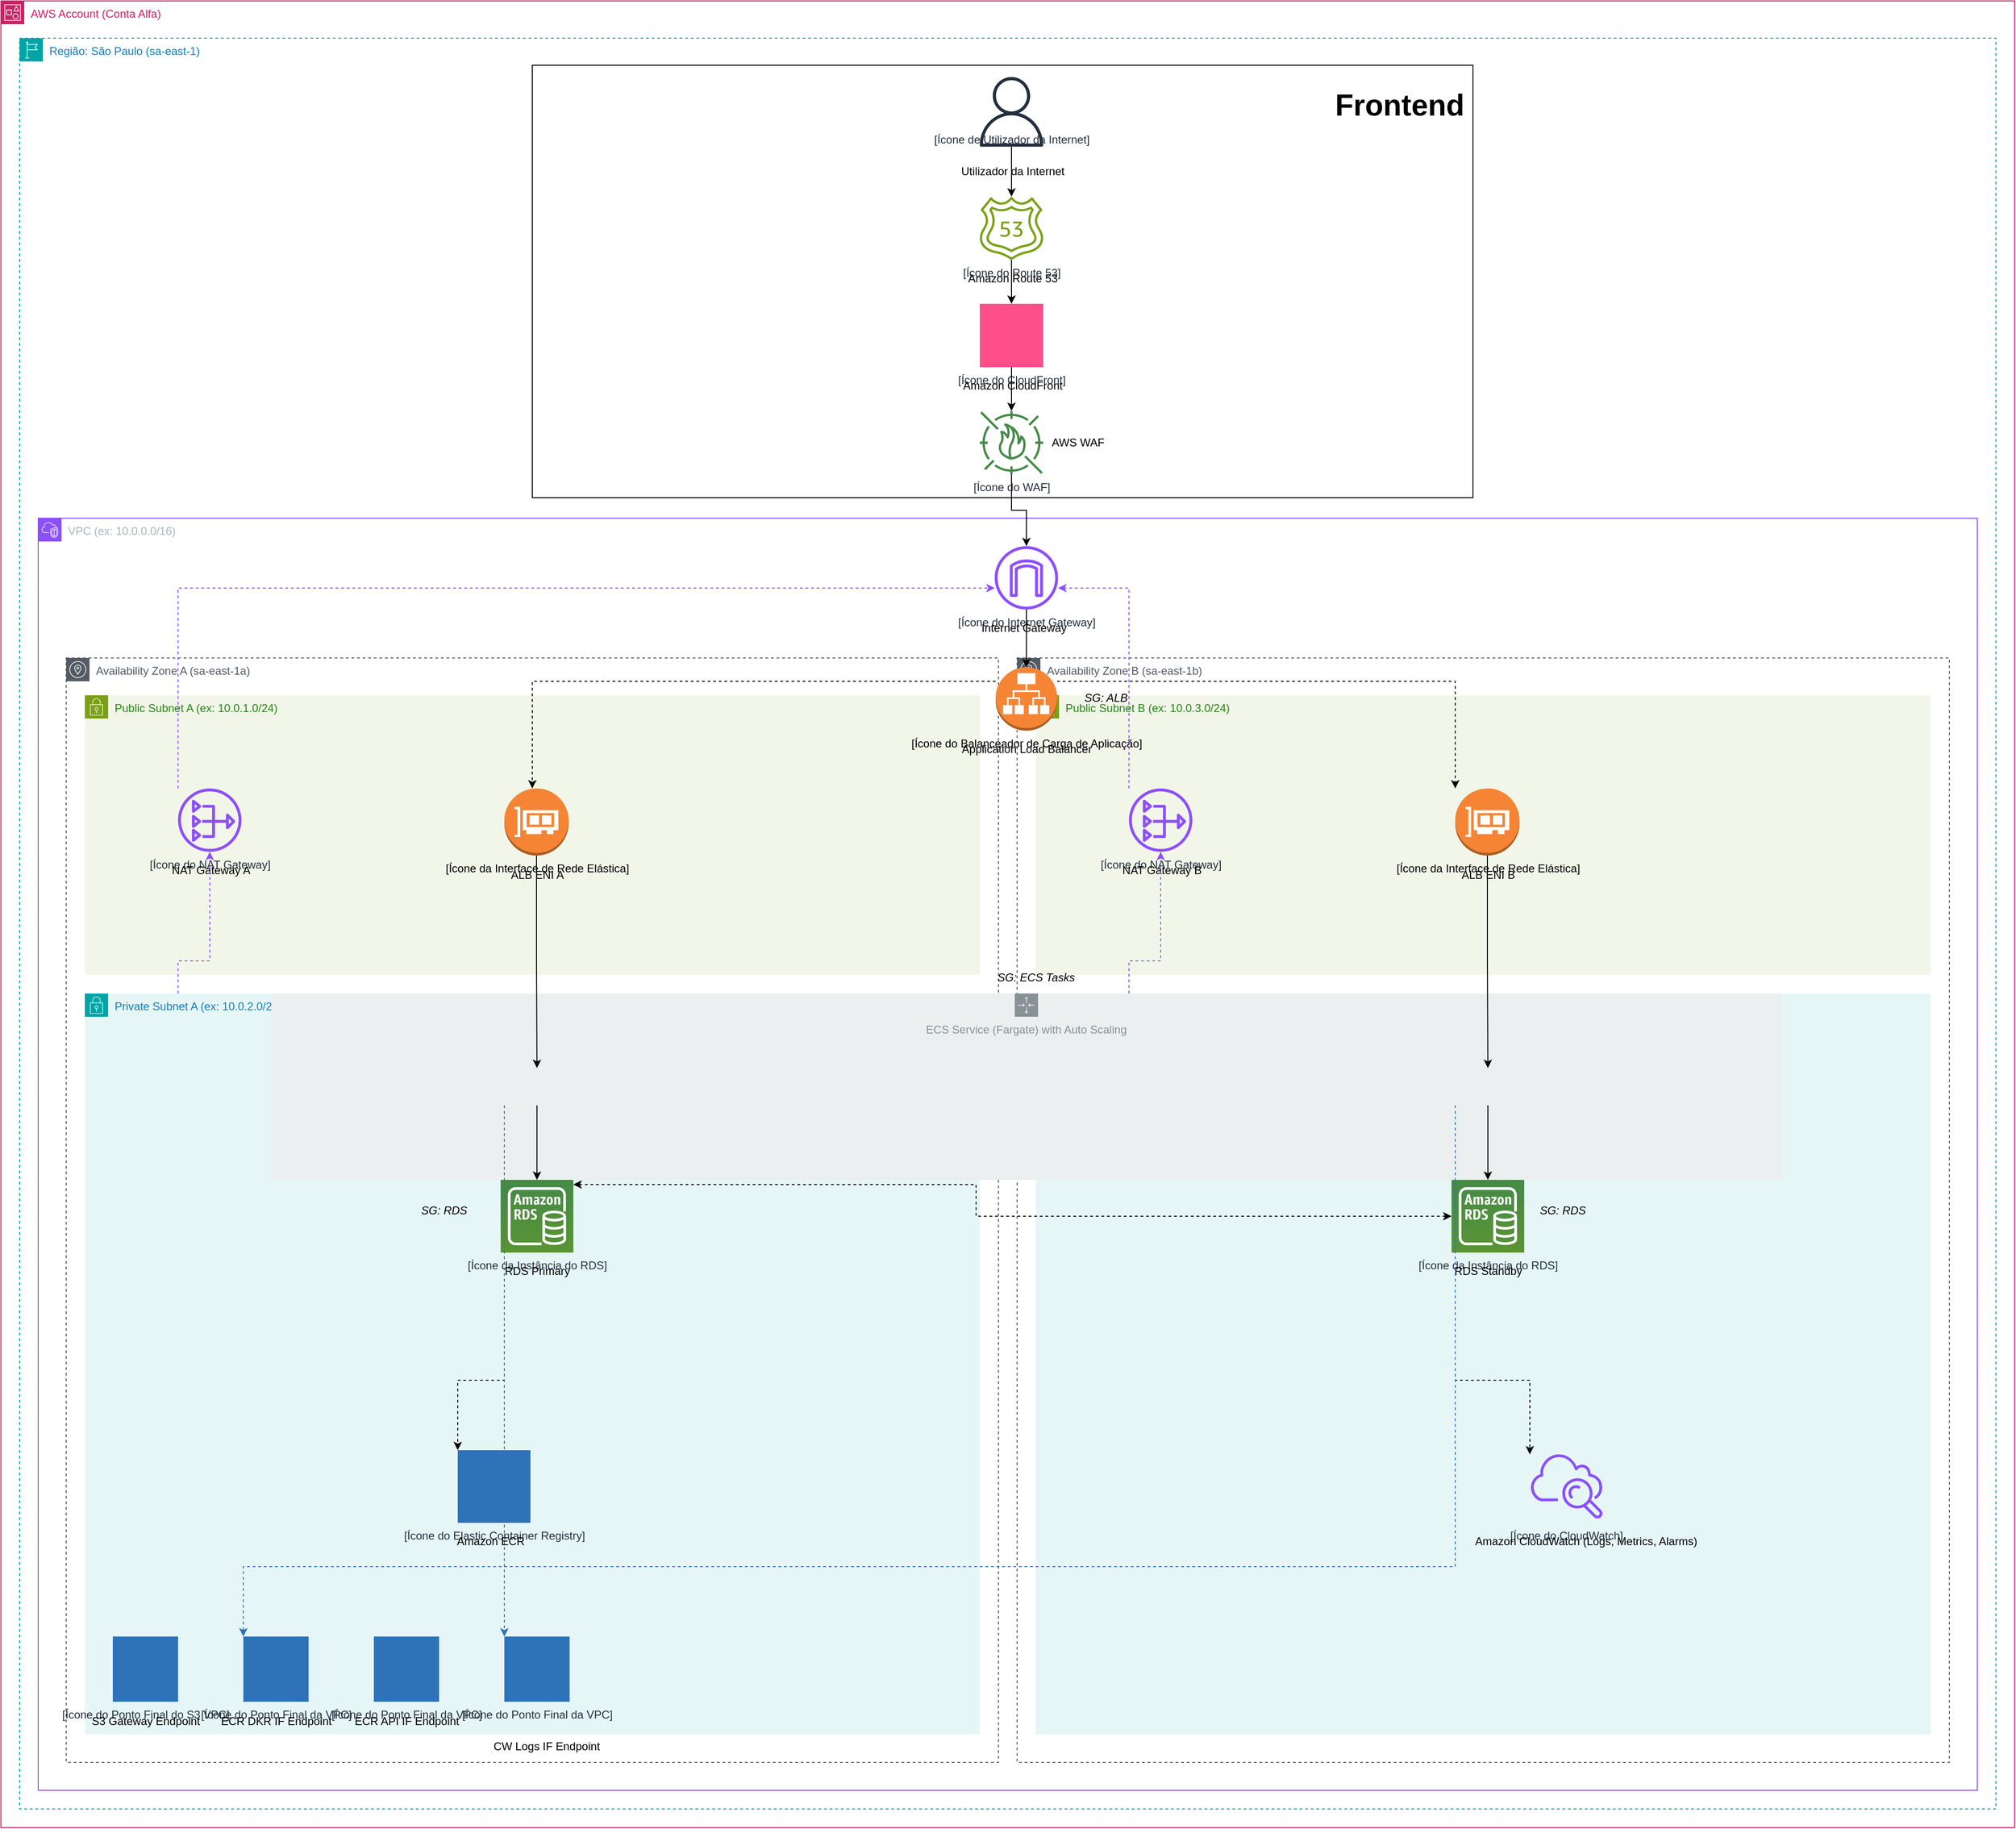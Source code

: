 <mxfile version="27.0.3">
  <diagram name="Arquitetura-AWS-Well-Architected-Ajustada" id="WellArchitected-v1-adjusted">
    <mxGraphModel dx="1226" dy="661" grid="0" gridSize="10" guides="1" tooltips="1" connect="1" arrows="1" fold="1" page="0" pageScale="1" pageWidth="2200" pageHeight="2000" math="0" shadow="0">
      <root>
        <mxCell id="0" />
        <mxCell id="1" parent="0" />
        <mxCell id="8AH3X3YRK22Bzu3aVASR-2" value="" style="rounded=0;whiteSpace=wrap;html=1;" vertex="1" parent="1">
          <mxGeometry x="590" y="89" width="1009" height="464" as="geometry" />
        </mxCell>
        <mxCell id="aws-account-group" value="AWS Account (Conta Alfa)" style="points=[[0,0],[0.25,0],[0.5,0],[0.75,0],[1,0],[1,0.25],[1,0.5],[1,0.75],[1,1],[0.75,1],[0.5,1],[0.25,1],[0,1],[0,0.75],[0,0.5],[0,0.25]];outlineConnect=0;gradientColor=none;html=1;whiteSpace=wrap;fontSize=12;fontStyle=0;container=1;pointerEvents=0;collapsible=0;recursiveResize=0;shape=mxgraph.aws4.group;grIcon=mxgraph.aws4.group_account;strokeColor=#CD2264;fillColor=none;verticalAlign=top;align=left;spacingLeft=30;fontColor=#CD2264;dashed=0;" parent="1" vertex="1">
          <mxGeometry x="20" y="20" width="2160" height="1960" as="geometry" />
        </mxCell>
        <mxCell id="aws-region-group" value="Região: São Paulo (sa-east-1)" style="points=[[0,0],[0.25,0],[0.5,0],[0.75,0],[1,0],[1,0.25],[1,0.5],[1,0.75],[1,1],[0.75,1],[0.5,1],[0.25,1],[0,1],[0,0.75],[0,0.5],[0,0.25]];outlineConnect=0;gradientColor=none;html=1;whiteSpace=wrap;fontSize=12;fontStyle=0;container=1;pointerEvents=0;collapsible=0;recursiveResize=0;shape=mxgraph.aws4.group;grIcon=mxgraph.aws4.group_region;strokeColor=#00A4A6;fillColor=none;verticalAlign=top;align=left;spacingLeft=30;fontColor=#147EBA;dashed=1;" parent="aws-account-group" vertex="1">
          <mxGeometry x="20" y="40" width="2120" height="1900" as="geometry" />
        </mxCell>
        <mxCell id="internet-user" value="[Ícone de Utilizador da Internet]" style="shape=mxgraph.aws4.user;html=1;dashed=0;fillColor=#232F3E;strokeColor=#ffffff;fontColor=#232F3E;verticalAlign=bottom;" parent="aws-region-group" vertex="1">
          <mxGeometry x="1030" y="40" width="68" height="78" as="geometry" />
        </mxCell>
        <mxCell id="internet-user-label" value="Utilizador da Internet" style="text;html=1;align=center;verticalAlign=middle;resizable=0;points=[];autosize=1;strokeColor=none;fillColor=none;" parent="aws-region-group" vertex="1">
          <mxGeometry x="1000" y="130" width="130" height="26" as="geometry" />
        </mxCell>
        <mxCell id="route53" value="[Ícone do Route 53]" style="sketch=0;outlineConnect=0;fontColor=#232F3E;gradientColor=none;fillColor=#7AA116;strokeColor=none;dashed=0;verticalLabelPosition=bottom;verticalAlign=top;align=center;html=1;fontSize=12;fontStyle=0;aspect=fixed;pointerEvents=1;shape=mxgraph.aws4.route_53;" parent="aws-region-group" vertex="1">
          <mxGeometry x="1030" y="170" width="68" height="68" as="geometry" />
        </mxCell>
        <mxCell id="route53-label" value="Amazon Route 53" style="text;html=1;align=center;verticalAlign=middle;resizable=0;points=[];autosize=1;strokeColor=none;fillColor=none;" parent="aws-region-group" vertex="1">
          <mxGeometry x="995" y="245" width="140" height="26" as="geometry" />
        </mxCell>
        <mxCell id="cloudfront" value="[Ícone do CloudFront]" style="sketch=0;outlineConnect=0;fontColor=#232F3E;gradientColor=none;fillColor=#FF4F8B;strokeColor=none;dashed=0;verticalLabelPosition=bottom;verticalAlign=top;align=center;html=1;fontSize=12;fontStyle=0;aspect=fixed;pointerEvents=1;shape=mxgraph.aws4.cloudfront_download_distribution;" parent="aws-region-group" vertex="1">
          <mxGeometry x="1030" y="285" width="68" height="68" as="geometry" />
        </mxCell>
        <mxCell id="cloudfront-label" value="Amazon CloudFront" style="text;html=1;align=center;verticalAlign=middle;resizable=0;points=[];autosize=1;strokeColor=none;fillColor=none;" parent="aws-region-group" vertex="1">
          <mxGeometry x="990" y="360" width="150" height="26" as="geometry" />
        </mxCell>
        <mxCell id="waf" value="[Ícone do WAF]" style="sketch=0;outlineConnect=0;fontColor=#232F3E;gradientColor=none;fillColor=#448A47;strokeColor=none;dashed=0;verticalLabelPosition=bottom;verticalAlign=top;align=center;html=1;fontSize=12;fontStyle=0;aspect=fixed;pointerEvents=1;shape=mxgraph.aws4.waf;" parent="aws-region-group" vertex="1">
          <mxGeometry x="1030" y="400" width="68" height="68" as="geometry" />
        </mxCell>
        <mxCell id="waf-label" value="AWS WAF" style="text;html=1;align=center;verticalAlign=middle;resizable=0;points=[];autosize=1;strokeColor=none;fillColor=none;" parent="aws-region-group" vertex="1">
          <mxGeometry x="1095" y="421" width="80" height="26" as="geometry" />
        </mxCell>
        <mxCell id="vpc-group" value="VPC (ex: 10.0.0.0/16)" style="points=[[0,0],[0.25,0],[0.5,0],[0.75,0],[1,0],[1,0.25],[1,0.5],[1,0.75],[1,1],[0.75,1],[0.5,1],[0.25,1],[0,1],[0,0.75],[0,0.5],[0,0.25]];outlineConnect=0;gradientColor=none;html=1;whiteSpace=wrap;fontSize=12;fontStyle=0;container=1;pointerEvents=0;collapsible=0;recursiveResize=0;shape=mxgraph.aws4.group;grIcon=mxgraph.aws4.group_vpc2;strokeColor=#8C4FFF;fillColor=none;verticalAlign=top;align=left;spacingLeft=30;fontColor=#AAB7B8;dashed=0;" parent="aws-region-group" vertex="1">
          <mxGeometry x="20" y="515" width="2080" height="1365" as="geometry" />
        </mxCell>
        <mxCell id="igw" value="[Ícone do Internet Gateway]" style="sketch=0;outlineConnect=0;fontColor=#232F3E;gradientColor=none;fillColor=#8C4FFF;strokeColor=none;dashed=0;verticalLabelPosition=bottom;verticalAlign=top;align=center;html=1;fontSize=12;fontStyle=0;aspect=fixed;pointerEvents=1;shape=mxgraph.aws4.internet_gateway;" parent="vpc-group" vertex="1">
          <mxGeometry x="1026" y="30" width="68" height="68" as="geometry" />
        </mxCell>
        <mxCell id="igw-label" value="Internet Gateway" style="text;html=1;align=center;verticalAlign=middle;resizable=0;points=[];autosize=1;strokeColor=none;fillColor=none;" parent="vpc-group" vertex="1">
          <mxGeometry x="997" y="105" width="120" height="26" as="geometry" />
        </mxCell>
        <mxCell id="az-a-group" value="Availability Zone A (sa-east-1a)" style="sketch=0;outlineConnect=0;gradientColor=none;html=1;whiteSpace=wrap;fontSize=12;fontStyle=0;shape=mxgraph.aws4.group;grIcon=mxgraph.aws4.group_availability_zone;strokeColor=#545B64;fillColor=none;verticalAlign=top;align=left;spacingLeft=30;fontColor=#545B64;dashed=1;container=1;" parent="vpc-group" vertex="1">
          <mxGeometry x="30" y="150" width="1000" height="1185" as="geometry" />
        </mxCell>
        <mxCell id="public-subnet-a" value="Public Subnet A (ex: 10.0.1.0/24)" style="points=[[0,0],[0.25,0],[0.5,0],[0.75,0],[1,0],[1,0.25],[1,0.5],[1,0.75],[1,1],[0.75,1],[0.5,1],[0.25,1],[0,1],[0,0.75],[0,0.5],[0,0.25]];outlineConnect=0;gradientColor=none;html=1;whiteSpace=wrap;fontSize=12;fontStyle=0;container=1;pointerEvents=0;collapsible=0;recursiveResize=0;shape=mxgraph.aws4.group;grIcon=mxgraph.aws4.group_security_group;grStroke=0;strokeColor=#7AA116;fillColor=#F2F6E8;verticalAlign=top;align=left;spacingLeft=30;fontColor=#248814;dashed=0;" parent="az-a-group" vertex="1">
          <mxGeometry x="20" y="40" width="960" height="300" as="geometry" />
        </mxCell>
        <mxCell id="alb-eni-a" value="[Ícone da Interface de Rede Elástica]" style="outlineConnect=0;dashed=0;verticalLabelPosition=bottom;verticalAlign=top;align=center;html=1;shape=mxgraph.aws3.elastic_network_interface;fillColor=#F58534;gradientColor=none;" parent="public-subnet-a" vertex="1">
          <mxGeometry x="450" y="100" width="69" height="72" as="geometry" />
        </mxCell>
        <mxCell id="alb-eni-a-label" value="ALB ENI A" style="text;html=1;align=center;verticalAlign=middle;resizable=0;points=[];autosize=1;strokeColor=none;fillColor=none;" parent="public-subnet-a" vertex="1">
          <mxGeometry x="440" y="180" width="90" height="26" as="geometry" />
        </mxCell>
        <mxCell id="nat-gw-a" value="[Ícone do NAT Gateway]" style="sketch=0;outlineConnect=0;fontColor=#232F3E;gradientColor=none;fillColor=#8C4FFF;strokeColor=none;dashed=0;verticalLabelPosition=bottom;verticalAlign=top;align=center;html=1;fontSize=12;fontStyle=0;aspect=fixed;pointerEvents=1;shape=mxgraph.aws4.nat_gateway;" parent="public-subnet-a" vertex="1">
          <mxGeometry x="100" y="100" width="68" height="68" as="geometry" />
        </mxCell>
        <mxCell id="nat-gw-a-label" value="NAT Gateway A" style="text;html=1;align=center;verticalAlign=middle;resizable=0;points=[];autosize=1;strokeColor=none;fillColor=none;" parent="public-subnet-a" vertex="1">
          <mxGeometry x="75" y="175" width="120" height="26" as="geometry" />
        </mxCell>
        <mxCell id="private-subnet-a" value="Private Subnet A (ex: 10.0.2.0/24)" style="points=[[0,0],[0.25,0],[0.5,0],[0.75,0],[1,0],[1,0.25],[1,0.5],[1,0.75],[1,1],[0.75,1],[0.5,1],[0.25,1],[0,1],[0,0.75],[0,0.5],[0,0.25]];outlineConnect=0;gradientColor=none;html=1;whiteSpace=wrap;fontSize=12;fontStyle=0;container=1;pointerEvents=0;collapsible=0;recursiveResize=0;shape=mxgraph.aws4.group;grIcon=mxgraph.aws4.group_security_group;grStroke=0;strokeColor=#00A4A6;fillColor=#E6F6F7;verticalAlign=top;align=left;spacingLeft=30;fontColor=#147EBA;dashed=0;" parent="az-a-group" vertex="1">
          <mxGeometry x="20" y="360" width="960" height="795" as="geometry" />
        </mxCell>
        <mxCell id="ecs-task-1" value="[Ícone do Contentor de Computação EC2]" style="outlineConnect=0;dashed=0;verticalLabelPosition=bottom;verticalAlign=top;align=center;html=1;shape=mxgraph.aws3.ec2_compute_container;fillColor=#F58534;gradientColor=none;" parent="private-subnet-a" vertex="1">
          <mxGeometry x="450" y="80" width="70" height="40" as="geometry" />
        </mxCell>
        <mxCell id="ecs-task-1-label" value="ECS Task 1 (Fargate)" style="text;html=1;align=center;verticalAlign=middle;resizable=0;points=[];autosize=1;strokeColor=none;fillColor=none;" parent="private-subnet-a" vertex="1">
          <mxGeometry x="410" y="125" width="150" height="26" as="geometry" />
        </mxCell>
        <mxCell id="rds-primary" value="[Ícone da Instância do RDS]" style="sketch=0;outlineConnect=0;fontColor=#232F3E;gradientColor=#5A9434;fillColor=#448A47;strokeColor=#ffffff;dashed=0;verticalLabelPosition=bottom;verticalAlign=top;align=center;html=1;fontSize=12;fontStyle=0;aspect=fixed;shape=mxgraph.aws4.resourceIcon;resIcon=mxgraph.aws4.rds_instance;" parent="private-subnet-a" vertex="1">
          <mxGeometry x="446" y="200" width="78" height="78" as="geometry" />
        </mxCell>
        <mxCell id="rds-primary-label" value="RDS Primary" style="text;html=1;align=center;verticalAlign=middle;resizable=0;points=[];autosize=1;strokeColor=none;fillColor=none;" parent="private-subnet-a" vertex="1">
          <mxGeometry x="440" y="285" width="90" height="26" as="geometry" />
        </mxCell>
        <mxCell id="rds-primary-sg-label" value="SG: RDS" style="text;html=1;align=center;verticalAlign=middle;resizable=0;points=[];autosize=1;strokeColor=none;fillColor=none;fontStyle=2" parent="private-subnet-a" vertex="1">
          <mxGeometry x="350" y="220" width="70" height="26" as="geometry" />
        </mxCell>
        <mxCell id="logs-endpoint-label" value="CW Logs IF Endpoint" style="text;html=1;align=center;verticalAlign=middle;resizable=0;points=[];autosize=1;strokeColor=none;fillColor=none;" parent="az-a-group" vertex="1">
          <mxGeometry x="440" y="1155" width="150" height="26" as="geometry" />
        </mxCell>
        <mxCell id="az-b-group" value="Availability Zone B (sa-east-1b)" style="sketch=0;outlineConnect=0;gradientColor=none;html=1;whiteSpace=wrap;fontSize=12;fontStyle=0;shape=mxgraph.aws4.group;grIcon=mxgraph.aws4.group_availability_zone;strokeColor=#545B64;fillColor=none;verticalAlign=top;align=left;spacingLeft=30;fontColor=#545B64;dashed=1;container=1;" parent="vpc-group" vertex="1">
          <mxGeometry x="1050" y="150" width="1000" height="1185" as="geometry" />
        </mxCell>
        <mxCell id="public-subnet-b" value="Public Subnet B (ex: 10.0.3.0/24)" style="points=[[0,0],[0.25,0],[0.5,0],[0.75,0],[1,0],[1,0.25],[1,0.5],[1,0.75],[1,1],[0.75,1],[0.5,1],[0.25,1],[0,1],[0,0.75],[0,0.5],[0,0.25]];outlineConnect=0;gradientColor=none;html=1;whiteSpace=wrap;fontSize=12;fontStyle=0;container=1;pointerEvents=0;collapsible=0;recursiveResize=0;shape=mxgraph.aws4.group;grIcon=mxgraph.aws4.group_security_group;grStroke=0;strokeColor=#7AA116;fillColor=#F2F6E8;verticalAlign=top;align=left;spacingLeft=30;fontColor=#248814;dashed=0;" parent="az-b-group" vertex="1">
          <mxGeometry x="20" y="40" width="960" height="300" as="geometry" />
        </mxCell>
        <mxCell id="alb-eni-b" value="[Ícone da Interface de Rede Elástica]" style="outlineConnect=0;dashed=0;verticalLabelPosition=bottom;verticalAlign=top;align=center;html=1;shape=mxgraph.aws3.elastic_network_interface;fillColor=#F58534;gradientColor=none;" parent="public-subnet-b" vertex="1">
          <mxGeometry x="450" y="100" width="69" height="72" as="geometry" />
        </mxCell>
        <mxCell id="alb-eni-b-label" value="ALB ENI B" style="text;html=1;align=center;verticalAlign=middle;resizable=0;points=[];autosize=1;strokeColor=none;fillColor=none;" parent="public-subnet-b" vertex="1">
          <mxGeometry x="440" y="180" width="90" height="26" as="geometry" />
        </mxCell>
        <mxCell id="nat-gw-b" value="[Ícone do NAT Gateway]" style="sketch=0;outlineConnect=0;fontColor=#232F3E;gradientColor=none;fillColor=#8C4FFF;strokeColor=none;dashed=0;verticalLabelPosition=bottom;verticalAlign=top;align=center;html=1;fontSize=12;fontStyle=0;aspect=fixed;pointerEvents=1;shape=mxgraph.aws4.nat_gateway;" parent="public-subnet-b" vertex="1">
          <mxGeometry x="100" y="100" width="68" height="68" as="geometry" />
        </mxCell>
        <mxCell id="nat-gw-b-label" value="NAT Gateway B" style="text;html=1;align=center;verticalAlign=middle;resizable=0;points=[];autosize=1;strokeColor=none;fillColor=none;" parent="public-subnet-b" vertex="1">
          <mxGeometry x="75" y="175" width="120" height="26" as="geometry" />
        </mxCell>
        <mxCell id="private-subnet-b" value="Private Subnet B (ex: 10.0.4.0/24)" style="points=[[0,0],[0.25,0],[0.5,0],[0.75,0],[1,0],[1,0.25],[1,0.5],[1,0.75],[1,1],[0.75,1],[0.5,1],[0.25,1],[0,1],[0,0.75],[0,0.5],[0,0.25]];outlineConnect=0;gradientColor=none;html=1;whiteSpace=wrap;fontSize=12;fontStyle=0;container=1;pointerEvents=0;collapsible=0;recursiveResize=0;shape=mxgraph.aws4.group;grIcon=mxgraph.aws4.group_security_group;grStroke=0;strokeColor=#00A4A6;fillColor=#E6F6F7;verticalAlign=top;align=left;spacingLeft=30;fontColor=#147EBA;dashed=0;" parent="az-b-group" vertex="1">
          <mxGeometry x="20" y="360" width="960" height="795" as="geometry" />
        </mxCell>
        <mxCell id="ecs-task-n" value="[Ícone do Contentor de Computação EC2]" style="outlineConnect=0;dashed=0;verticalLabelPosition=bottom;verticalAlign=top;align=center;html=1;shape=mxgraph.aws3.ec2_compute_container;fillColor=#F58534;gradientColor=none;" parent="private-subnet-b" vertex="1">
          <mxGeometry x="450" y="80" width="70" height="40" as="geometry" />
        </mxCell>
        <mxCell id="ecs-task-n-label" value="ECS Task n (Fargate)" style="text;html=1;align=center;verticalAlign=middle;resizable=0;points=[];autosize=1;strokeColor=none;fillColor=none;" parent="private-subnet-b" vertex="1">
          <mxGeometry x="410" y="125" width="150" height="26" as="geometry" />
        </mxCell>
        <mxCell id="rds-standby" value="[Ícone da Instância do RDS]" style="sketch=0;outlineConnect=0;fontColor=#232F3E;gradientColor=#5A9434;fillColor=#448A47;strokeColor=#ffffff;dashed=0;verticalLabelPosition=bottom;verticalAlign=top;align=center;html=1;fontSize=12;fontStyle=0;aspect=fixed;shape=mxgraph.aws4.resourceIcon;resIcon=mxgraph.aws4.rds_instance;" parent="private-subnet-b" vertex="1">
          <mxGeometry x="446" y="200" width="78" height="78" as="geometry" />
        </mxCell>
        <mxCell id="rds-standby-label" value="RDS Standby" style="text;html=1;align=center;verticalAlign=middle;resizable=0;points=[];autosize=1;strokeColor=none;fillColor=none;" parent="private-subnet-b" vertex="1">
          <mxGeometry x="435" y="285" width="100" height="26" as="geometry" />
        </mxCell>
        <mxCell id="rds-standby-sg-label" value="SG: RDS" style="text;html=1;align=center;verticalAlign=middle;resizable=0;points=[];autosize=1;strokeColor=none;fillColor=none;fontStyle=2" parent="private-subnet-b" vertex="1">
          <mxGeometry x="530" y="220" width="70" height="26" as="geometry" />
        </mxCell>
        <mxCell id="alb" value="[Ícone do Balanceador de Carga de Aplicação]" style="outlineConnect=0;dashed=0;verticalLabelPosition=bottom;verticalAlign=top;align=center;html=1;shape=mxgraph.aws3.application_load_balancer;fillColor=#F58534;gradientColor=none;" parent="vpc-group" vertex="1">
          <mxGeometry x="1027" y="160" width="66" height="68" as="geometry" />
        </mxCell>
        <mxCell id="alb-label" value="Application Load Balancer" style="text;html=1;align=center;verticalAlign=middle;resizable=0;points=[];autosize=1;strokeColor=none;fillColor=none;" parent="vpc-group" vertex="1">
          <mxGeometry x="970" y="235" width="180" height="26" as="geometry" />
        </mxCell>
        <mxCell id="alb-sg-label" value="SG: ALB" style="text;html=1;align=center;verticalAlign=middle;resizable=0;points=[];autosize=1;strokeColor=none;fillColor=none;fontStyle=2" parent="vpc-group" vertex="1">
          <mxGeometry x="1110" y="180" width="70" height="26" as="geometry" />
        </mxCell>
        <mxCell id="ecs-service-group" value="ECS Service (Fargate) with Auto Scaling" style="sketch=0;outlineConnect=0;gradientColor=none;html=1;whiteSpace=wrap;fontSize=12;fontStyle=0;shape=mxgraph.aws4.groupCenter;grIcon=mxgraph.aws4.group_auto_scaling_group;grStroke=0;strokeColor=#879196;fillColor=#ECEFEF;verticalAlign=top;align=center;fontColor=#879196;dashed=0;spacingTop=25;container=0;" parent="vpc-group" vertex="1">
          <mxGeometry x="250" y="510" width="1620" height="200" as="geometry" />
        </mxCell>
        <mxCell id="ecs-sg-label" value="SG: ECS Tasks" style="text;html=1;align=center;verticalAlign=middle;resizable=0;points=[];autosize=1;strokeColor=none;fillColor=none;fontStyle=2" parent="vpc-group" vertex="1">
          <mxGeometry x="1020" y="480" width="100" height="26" as="geometry" />
        </mxCell>
        <mxCell id="ecr" value="[Ícone do Elastic Container Registry]" style="sketch=0;outlineConnect=0;fontColor=#232F3E;gradientColor=none;fillColor=#2E73B8;strokeColor=none;dashed=0;verticalLabelPosition=bottom;verticalAlign=top;align=center;html=1;fontSize=12;fontStyle=0;aspect=fixed;pointerEvents=1;shape=mxgraph.aws4.elastic_container_registry;" parent="vpc-group" vertex="1">
          <mxGeometry x="450" y="1000" width="78" height="78" as="geometry" />
        </mxCell>
        <mxCell id="ecr-label" value="Amazon ECR" style="text;html=1;align=center;verticalAlign=middle;resizable=0;points=[];autosize=1;strokeColor=none;fillColor=none;" parent="vpc-group" vertex="1">
          <mxGeometry x="430" y="1085" width="110" height="26" as="geometry" />
        </mxCell>
        <mxCell id="cloudwatch" value="[Ícone do CloudWatch]" style="sketch=0;outlineConnect=0;fontColor=#232F3E;gradientColor=none;fillColor=#8C4FFF;strokeColor=none;dashed=0;verticalLabelPosition=bottom;verticalAlign=top;align=center;html=1;fontSize=12;fontStyle=0;aspect=fixed;pointerEvents=1;shape=mxgraph.aws4.cloudwatch;" parent="vpc-group" vertex="1">
          <mxGeometry x="1600" y="1000" width="78" height="78" as="geometry" />
        </mxCell>
        <mxCell id="cloudwatch-label" value="Amazon CloudWatch (Logs, Metrics, Alarms)" style="text;html=1;align=center;verticalAlign=middle;resizable=0;points=[];autosize=1;strokeColor=none;fillColor=none;" parent="vpc-group" vertex="1">
          <mxGeometry x="1520" y="1085" width="280" height="26" as="geometry" />
        </mxCell>
        <mxCell id="s3-endpoint" value="[Ícone do Ponto Final do S3 VPC]" style="sketch=0;outlineConnect=0;fontColor=#232F3E;gradientColor=none;fillColor=#2E73B8;strokeColor=none;dashed=0;verticalLabelPosition=bottom;verticalAlign=top;align=center;html=1;fontSize=12;fontStyle=0;aspect=fixed;pointerEvents=1;shape=mxgraph.aws4.s3_vpc_endpoint;" parent="vpc-group" vertex="1">
          <mxGeometry x="80" y="1200" width="70" height="70" as="geometry" />
        </mxCell>
        <mxCell id="s3-endpoint-label" value="S3 Gateway Endpoint" style="text;html=1;align=center;verticalAlign=middle;resizable=0;points=[];autosize=1;strokeColor=none;fillColor=none;" parent="vpc-group" vertex="1">
          <mxGeometry x="40" y="1278" width="150" height="26" as="geometry" />
        </mxCell>
        <mxCell id="ecr-dkr-endpoint" value="[Ícone do Ponto Final da VPC]" style="sketch=0;outlineConnect=0;fontColor=#232F3E;gradientColor=none;fillColor=#2E73B8;strokeColor=none;dashed=0;verticalLabelPosition=bottom;verticalAlign=top;align=center;html=1;fontSize=12;fontStyle=0;aspect=fixed;pointerEvents=1;shape=mxgraph.aws4.vpc_endpoint;" parent="vpc-group" vertex="1">
          <mxGeometry x="220" y="1200" width="70" height="70" as="geometry" />
        </mxCell>
        <mxCell id="ecr-dkr-endpoint-label" value="ECR DKR IF Endpoint" style="text;html=1;align=center;verticalAlign=middle;resizable=0;points=[];autosize=1;strokeColor=none;fillColor=none;" parent="vpc-group" vertex="1">
          <mxGeometry x="180" y="1278" width="150" height="26" as="geometry" />
        </mxCell>
        <mxCell id="ecr-api-endpoint" value="[Ícone do Ponto Final da VPC]" style="sketch=0;outlineConnect=0;fontColor=#232F3E;gradientColor=none;fillColor=#2E73B8;strokeColor=none;dashed=0;verticalLabelPosition=bottom;verticalAlign=top;align=center;html=1;fontSize=12;fontStyle=0;aspect=fixed;pointerEvents=1;shape=mxgraph.aws4.vpc_endpoint;" parent="vpc-group" vertex="1">
          <mxGeometry x="360" y="1200" width="70" height="70" as="geometry" />
        </mxCell>
        <mxCell id="ecr-api-endpoint-label" value="ECR API IF Endpoint" style="text;html=1;align=center;verticalAlign=middle;resizable=0;points=[];autosize=1;strokeColor=none;fillColor=none;" parent="vpc-group" vertex="1">
          <mxGeometry x="320" y="1278" width="150" height="26" as="geometry" />
        </mxCell>
        <mxCell id="logs-endpoint" value="[Ícone do Ponto Final da VPC]" style="sketch=0;outlineConnect=0;fontColor=#232F3E;gradientColor=none;fillColor=#2E73B8;strokeColor=none;dashed=0;verticalLabelPosition=bottom;verticalAlign=top;align=center;html=1;fontSize=12;fontStyle=0;aspect=fixed;pointerEvents=1;shape=mxgraph.aws4.vpc_endpoint;" parent="vpc-group" vertex="1">
          <mxGeometry x="500" y="1200" width="70" height="70" as="geometry" />
        </mxCell>
        <mxCell id="8AH3X3YRK22Bzu3aVASR-3" value="&lt;h1&gt;&lt;font style=&quot;font-size: 32px;&quot;&gt;Frontend&lt;/font&gt;&lt;/h1&gt;" style="text;html=1;align=center;verticalAlign=middle;resizable=0;points=[];autosize=1;strokeColor=none;fillColor=none;" vertex="1" parent="aws-region-group">
          <mxGeometry x="1401" y="30" width="157" height="83" as="geometry" />
        </mxCell>
        <mxCell id="arrow-user-route53" style="edgeStyle=orthogonalEdgeStyle;rounded=0;orthogonalLoop=1;jettySize=auto;html=1;endArrow=classic;endFill=1;" parent="1" source="internet-user" target="route53" edge="1">
          <mxGeometry relative="1" as="geometry" />
        </mxCell>
        <mxCell id="arrow-route53-cf" style="edgeStyle=orthogonalEdgeStyle;rounded=0;orthogonalLoop=1;jettySize=auto;html=1;endArrow=classic;endFill=1;" parent="1" source="route53" target="cloudfront" edge="1">
          <mxGeometry relative="1" as="geometry" />
        </mxCell>
        <mxCell id="arrow-cf-waf" style="edgeStyle=orthogonalEdgeStyle;rounded=0;orthogonalLoop=1;jettySize=auto;html=1;endArrow=classic;endFill=1;" parent="1" source="cloudfront" target="waf" edge="1">
          <mxGeometry relative="1" as="geometry" />
        </mxCell>
        <mxCell id="arrow-waf-igw" style="edgeStyle=orthogonalEdgeStyle;rounded=0;orthogonalLoop=1;jettySize=auto;html=1;endArrow=classic;endFill=1;" parent="1" source="waf" target="igw" edge="1">
          <mxGeometry relative="1" as="geometry" />
        </mxCell>
        <mxCell id="arrow-igw-alb" style="edgeStyle=orthogonalEdgeStyle;rounded=0;orthogonalLoop=1;jettySize=auto;html=1;endArrow=classic;endFill=1;" parent="1" source="igw" target="alb" edge="1">
          <mxGeometry relative="1" as="geometry" />
        </mxCell>
        <mxCell id="arrow-alb-eni-a" style="edgeStyle=orthogonalEdgeStyle;rounded=0;orthogonalLoop=1;jettySize=auto;html=1;endArrow=classic;endFill=1;dashed=1;" parent="1" source="alb" target="alb-eni-a" edge="1">
          <mxGeometry relative="1" as="geometry">
            <Array as="points">
              <mxPoint x="590" y="750" />
            </Array>
          </mxGeometry>
        </mxCell>
        <mxCell id="arrow-alb-eni-b" style="edgeStyle=orthogonalEdgeStyle;rounded=0;orthogonalLoop=1;jettySize=auto;html=1;endArrow=classic;endFill=1;dashed=1;" parent="1" source="alb" target="alb-eni-b" edge="1">
          <mxGeometry relative="1" as="geometry">
            <Array as="points">
              <mxPoint x="1087" y="750" />
              <mxPoint x="1580" y="750" />
              <mxPoint x="1580" y="830" />
            </Array>
          </mxGeometry>
        </mxCell>
        <mxCell id="arrow-eni-a-task-1" style="edgeStyle=orthogonalEdgeStyle;rounded=0;orthogonalLoop=1;jettySize=auto;html=1;endArrow=classic;endFill=1;" parent="1" source="alb-eni-a" target="ecs-task-1" edge="1">
          <mxGeometry relative="1" as="geometry" />
        </mxCell>
        <mxCell id="arrow-eni-b-task-n" style="edgeStyle=orthogonalEdgeStyle;rounded=0;orthogonalLoop=1;jettySize=auto;html=1;endArrow=classic;endFill=1;" parent="1" source="alb-eni-b" target="ecs-task-n" edge="1">
          <mxGeometry relative="1" as="geometry" />
        </mxCell>
        <mxCell id="arrow-task1-rds-p" style="edgeStyle=orthogonalEdgeStyle;rounded=0;orthogonalLoop=1;jettySize=auto;html=1;endArrow=classic;endFill=1;" parent="1" source="ecs-task-1" target="rds-primary" edge="1">
          <mxGeometry relative="1" as="geometry" />
        </mxCell>
        <mxCell id="arrow-taskn-rds-s" style="edgeStyle=orthogonalEdgeStyle;rounded=0;orthogonalLoop=1;jettySize=auto;html=1;endArrow=classic;endFill=1;" parent="1" source="ecs-task-n" target="rds-standby" edge="1">
          <mxGeometry relative="1" as="geometry" />
        </mxCell>
        <mxCell id="arrow-rds-sync" style="edgeStyle=orthogonalEdgeStyle;rounded=0;orthogonalLoop=1;jettySize=auto;html=1;endArrow=classic;startArrow=classic;endFill=1;startFill=1;dashed=1;" parent="1" source="rds-primary" target="rds-standby" edge="1">
          <mxGeometry relative="1" as="geometry">
            <Array as="points">
              <mxPoint x="1066" y="1290" />
            </Array>
          </mxGeometry>
        </mxCell>
        <mxCell id="arrow-task-ecr" style="edgeStyle=orthogonalEdgeStyle;rounded=0;orthogonalLoop=1;jettySize=auto;html=1;endArrow=classic;endFill=1;dashed=1;" parent="1" source="ecs-task-1" target="ecr" edge="1">
          <mxGeometry relative="1" as="geometry">
            <Array as="points">
              <mxPoint x="560" y="1500" />
              <mxPoint x="510" y="1500" />
            </Array>
          </mxGeometry>
        </mxCell>
        <mxCell id="arrow-task-ecr-endpoint" style="edgeStyle=orthogonalEdgeStyle;rounded=0;orthogonalLoop=1;jettySize=auto;html=1;endArrow=classic;endFill=1;dashed=1;strokeColor=#2E73B8;" parent="1" source="ecs-task-1" target="ecr-dkr-endpoint" edge="1">
          <mxGeometry relative="1" as="geometry">
            <Array as="points">
              <mxPoint x="560" y="1700" />
              <mxPoint x="280" y="1700" />
            </Array>
          </mxGeometry>
        </mxCell>
        <mxCell id="arrow-task-cloudwatch" style="edgeStyle=orthogonalEdgeStyle;rounded=0;orthogonalLoop=1;jettySize=auto;html=1;endArrow=classic;endFill=1;dashed=1;" parent="1" source="ecs-task-n" target="cloudwatch" edge="1">
          <mxGeometry relative="1" as="geometry">
            <Array as="points">
              <mxPoint x="1580" y="1500" />
              <mxPoint x="1660" y="1500" />
            </Array>
          </mxGeometry>
        </mxCell>
        <mxCell id="arrow-task-logs-endpoint" style="edgeStyle=orthogonalEdgeStyle;rounded=0;orthogonalLoop=1;jettySize=auto;html=1;endArrow=classic;endFill=1;dashed=1;strokeColor=#2E73B8;" parent="1" source="ecs-task-n" target="logs-endpoint" edge="1">
          <mxGeometry relative="1" as="geometry">
            <Array as="points">
              <mxPoint x="1580" y="1700" />
              <mxPoint x="560" y="1700" />
            </Array>
          </mxGeometry>
        </mxCell>
        <mxCell id="arrow-private-nat-a" style="edgeStyle=orthogonalEdgeStyle;rounded=0;orthogonalLoop=1;jettySize=auto;html=1;endArrow=classic;endFill=1;dashed=1;strokeColor=#8C4FFF;" parent="1" source="private-subnet-a" target="nat-gw-a" edge="1">
          <mxGeometry relative="1" as="geometry">
            <Array as="points">
              <mxPoint x="210" y="1050" />
            </Array>
          </mxGeometry>
        </mxCell>
        <mxCell id="arrow-private-nat-b" style="edgeStyle=orthogonalEdgeStyle;rounded=0;orthogonalLoop=1;jettySize=auto;html=1;endArrow=classic;endFill=1;dashed=1;strokeColor=#8C4FFF;" parent="1" source="private-subnet-b" target="nat-gw-b" edge="1">
          <mxGeometry relative="1" as="geometry">
            <Array as="points">
              <mxPoint x="1230" y="1050" />
            </Array>
          </mxGeometry>
        </mxCell>
        <mxCell id="arrow-nat-a-igw" style="edgeStyle=orthogonalEdgeStyle;rounded=0;orthogonalLoop=1;jettySize=auto;html=1;endArrow=classic;endFill=1;dashed=1;strokeColor=#8C4FFF;" parent="1" source="nat-gw-a" target="igw" edge="1">
          <mxGeometry relative="1" as="geometry">
            <Array as="points">
              <mxPoint x="210" y="650" />
              <mxPoint x="1086" y="650" />
            </Array>
          </mxGeometry>
        </mxCell>
        <mxCell id="arrow-nat-b-igw" style="edgeStyle=orthogonalEdgeStyle;rounded=0;orthogonalLoop=1;jettySize=auto;html=1;endArrow=classic;endFill=1;dashed=1;strokeColor=#8C4FFF;" parent="1" source="nat-gw-b" target="igw" edge="1">
          <mxGeometry relative="1" as="geometry">
            <Array as="points">
              <mxPoint x="1230" y="650" />
              <mxPoint x="1086" y="650" />
            </Array>
          </mxGeometry>
        </mxCell>
      </root>
    </mxGraphModel>
  </diagram>
</mxfile>
